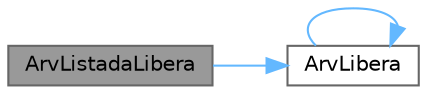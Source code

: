 digraph "ArvListadaLibera"
{
 // LATEX_PDF_SIZE
  bgcolor="transparent";
  edge [fontname=Helvetica,fontsize=10,labelfontname=Helvetica,labelfontsize=10];
  node [fontname=Helvetica,fontsize=10,shape=box,height=0.2,width=0.4];
  rankdir="LR";
  Node1 [label="ArvListadaLibera",height=0.2,width=0.4,color="gray40", fillcolor="grey60", style="filled", fontcolor="black",tooltip=" "];
  Node1 -> Node2 [color="steelblue1",style="solid"];
  Node2 [label="ArvLibera",height=0.2,width=0.4,color="grey40", fillcolor="white", style="filled",URL="$_arvore_8c.html#aca9c171e4c536291a32333edff1b0b3b",tooltip="Função para liberar todo o espaço ocupado pela árvore a, libera também suas raizes."];
  Node2 -> Node2 [color="steelblue1",style="solid"];
}
